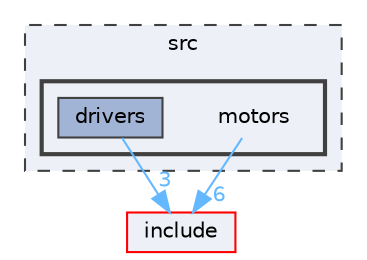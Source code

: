 digraph "src/motors"
{
 // LATEX_PDF_SIZE
  bgcolor="transparent";
  edge [fontname=Helvetica,fontsize=10,labelfontname=Helvetica,labelfontsize=10];
  node [fontname=Helvetica,fontsize=10,shape=box,height=0.2,width=0.4];
  compound=true
  subgraph clusterdir_68267d1309a1af8e8297ef4c3efbcdba {
    graph [ bgcolor="#edf0f7", pencolor="grey25", label="src", fontname=Helvetica,fontsize=10 style="filled,dashed", URL="dir_68267d1309a1af8e8297ef4c3efbcdba.html",tooltip=""]
  subgraph clusterdir_6adb56cee76d6d026f8f38e703b50393 {
    graph [ bgcolor="#edf0f7", pencolor="grey25", label="", fontname=Helvetica,fontsize=10 style="filled,bold", URL="dir_6adb56cee76d6d026f8f38e703b50393.html",tooltip=""]
    dir_6adb56cee76d6d026f8f38e703b50393 [shape=plaintext, label="motors"];
  dir_891daf6f03268ecb9722486c592eed09 [label="drivers", fillcolor="#a2b4d6", color="grey25", style="filled", URL="dir_891daf6f03268ecb9722486c592eed09.html",tooltip=""];
  }
  }
  dir_d44c64559bbebec7f509842c48db8b23 [label="include", fillcolor="#edf0f7", color="red", style="filled", URL="dir_d44c64559bbebec7f509842c48db8b23.html",tooltip=""];
  dir_6adb56cee76d6d026f8f38e703b50393->dir_d44c64559bbebec7f509842c48db8b23 [headlabel="6", labeldistance=1.5 headhref="dir_000027_000021.html" href="dir_000027_000021.html" color="steelblue1" fontcolor="steelblue1"];
  dir_891daf6f03268ecb9722486c592eed09->dir_d44c64559bbebec7f509842c48db8b23 [headlabel="3", labeldistance=1.5 headhref="dir_000017_000021.html" href="dir_000017_000021.html" color="steelblue1" fontcolor="steelblue1"];
}
